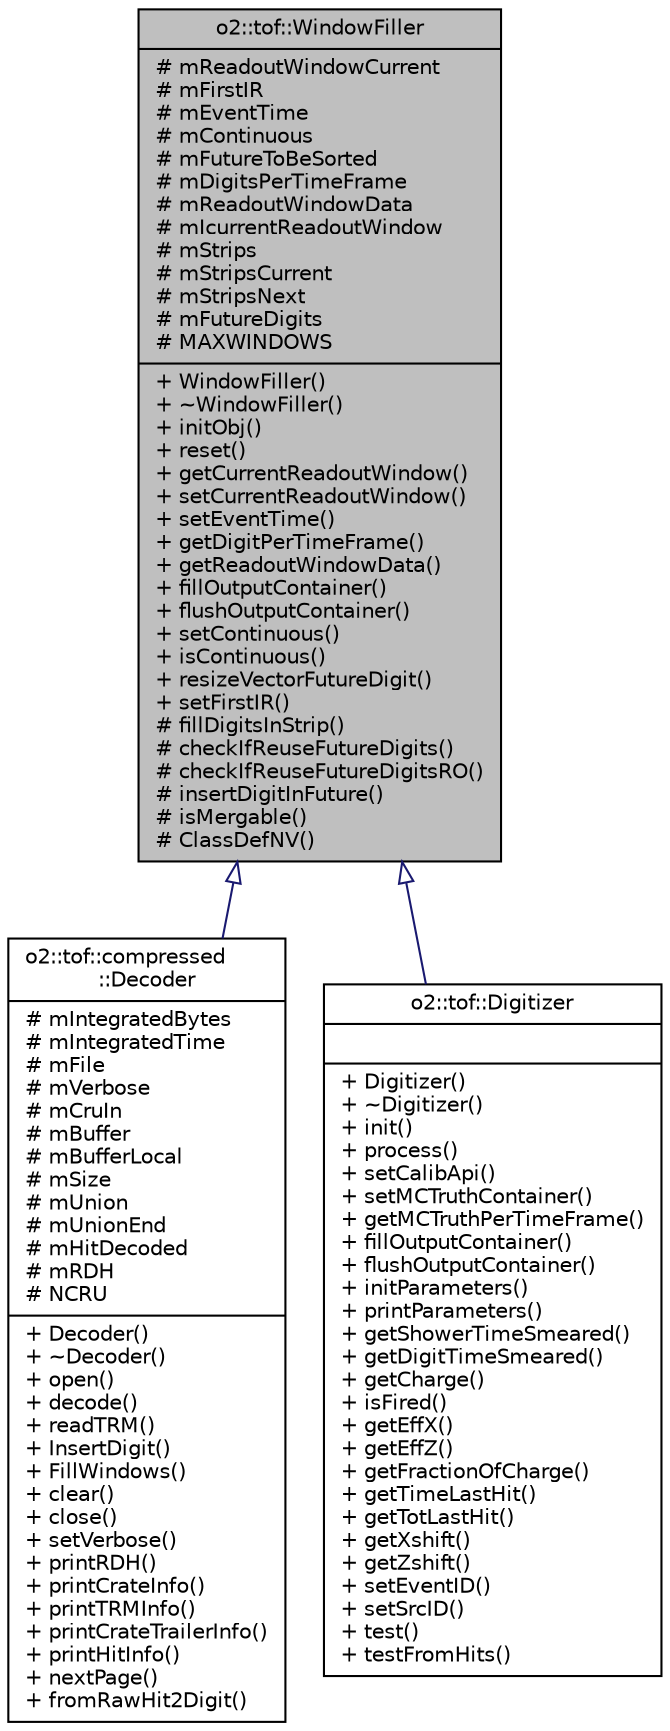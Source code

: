 digraph "o2::tof::WindowFiller"
{
 // INTERACTIVE_SVG=YES
  bgcolor="transparent";
  edge [fontname="Helvetica",fontsize="10",labelfontname="Helvetica",labelfontsize="10"];
  node [fontname="Helvetica",fontsize="10",shape=record];
  Node0 [label="{o2::tof::WindowFiller\n|# mReadoutWindowCurrent\l# mFirstIR\l# mEventTime\l# mContinuous\l# mFutureToBeSorted\l# mDigitsPerTimeFrame\l# mReadoutWindowData\l# mIcurrentReadoutWindow\l# mStrips\l# mStripsCurrent\l# mStripsNext\l# mFutureDigits\l# MAXWINDOWS\l|+ WindowFiller()\l+ ~WindowFiller()\l+ initObj()\l+ reset()\l+ getCurrentReadoutWindow()\l+ setCurrentReadoutWindow()\l+ setEventTime()\l+ getDigitPerTimeFrame()\l+ getReadoutWindowData()\l+ fillOutputContainer()\l+ flushOutputContainer()\l+ setContinuous()\l+ isContinuous()\l+ resizeVectorFutureDigit()\l+ setFirstIR()\l# fillDigitsInStrip()\l# checkIfReuseFutureDigits()\l# checkIfReuseFutureDigitsRO()\l# insertDigitInFuture()\l# isMergable()\l# ClassDefNV()\l}",height=0.2,width=0.4,color="black", fillcolor="grey75", style="filled", fontcolor="black"];
  Node0 -> Node1 [dir="back",color="midnightblue",fontsize="10",style="solid",arrowtail="onormal",fontname="Helvetica"];
  Node1 [label="{o2::tof::compressed\l::Decoder\n|# mIntegratedBytes\l# mIntegratedTime\l# mFile\l# mVerbose\l# mCruIn\l# mBuffer\l# mBufferLocal\l# mSize\l# mUnion\l# mUnionEnd\l# mHitDecoded\l# mRDH\l# NCRU\l|+ Decoder()\l+ ~Decoder()\l+ open()\l+ decode()\l+ readTRM()\l+ InsertDigit()\l+ FillWindows()\l+ clear()\l+ close()\l+ setVerbose()\l+ printRDH()\l+ printCrateInfo()\l+ printTRMInfo()\l+ printCrateTrailerInfo()\l+ printHitInfo()\l+ nextPage()\l+ fromRawHit2Digit()\l}",height=0.2,width=0.4,color="black",URL="$da/db7/classo2_1_1tof_1_1compressed_1_1Decoder.html",tooltip="Decoder class for TOF. "];
  Node0 -> Node2 [dir="back",color="midnightblue",fontsize="10",style="solid",arrowtail="onormal",fontname="Helvetica"];
  Node2 [label="{o2::tof::Digitizer\n||+ Digitizer()\l+ ~Digitizer()\l+ init()\l+ process()\l+ setCalibApi()\l+ setMCTruthContainer()\l+ getMCTruthPerTimeFrame()\l+ fillOutputContainer()\l+ flushOutputContainer()\l+ initParameters()\l+ printParameters()\l+ getShowerTimeSmeared()\l+ getDigitTimeSmeared()\l+ getCharge()\l+ isFired()\l+ getEffX()\l+ getEffZ()\l+ getFractionOfCharge()\l+ getTimeLastHit()\l+ getTotLastHit()\l+ getXshift()\l+ getZshift()\l+ setEventID()\l+ setSrcID()\l+ test()\l+ testFromHits()\l}",height=0.2,width=0.4,color="black",URL="$dd/d5c/classo2_1_1tof_1_1Digitizer.html"];
}

